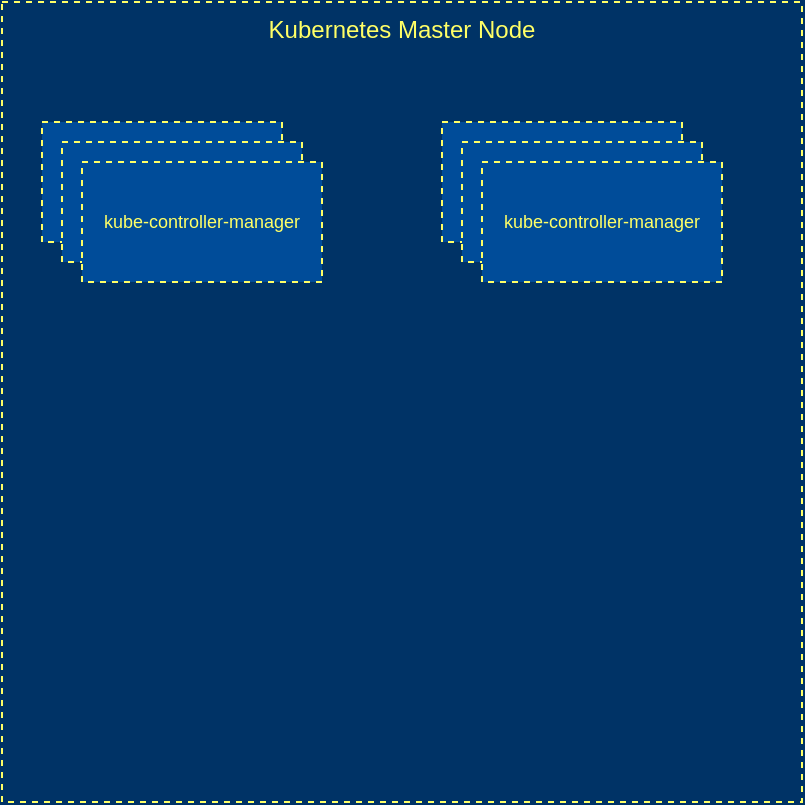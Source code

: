 <mxfile version="20.5.1" type="github">
  <diagram id="xzCoyiNCGajoSQ4GJbQJ" name="Страница 1">
    <mxGraphModel dx="985" dy="637" grid="1" gridSize="10" guides="1" tooltips="1" connect="1" arrows="1" fold="1" page="0" pageScale="1" pageWidth="827" pageHeight="1169" background="#003366" math="0" shadow="0">
      <root>
        <mxCell id="0" />
        <mxCell id="1" parent="0" />
        <mxCell id="N5uYOlMwzdbbFmkBd_oy-1" value="Kubernetes Master Node" style="rounded=0;whiteSpace=wrap;html=1;gradientColor=none;fillColor=none;dashed=1;strokeColor=#FFFF66;fontColor=#FFFF66;verticalAlign=top;" vertex="1" parent="1">
          <mxGeometry x="240" y="280" width="400" height="400" as="geometry" />
        </mxCell>
        <mxCell id="N5uYOlMwzdbbFmkBd_oy-19" value="" style="group" vertex="1" connectable="0" parent="1">
          <mxGeometry x="260" y="340" width="140" height="80" as="geometry" />
        </mxCell>
        <mxCell id="N5uYOlMwzdbbFmkBd_oy-16" value="" style="rounded=0;whiteSpace=wrap;html=1;dashed=1;strokeColor=#FFFF66;fontColor=#FFFF66;fillColor=#004C99;gradientColor=none;" vertex="1" parent="N5uYOlMwzdbbFmkBd_oy-19">
          <mxGeometry width="120" height="60" as="geometry" />
        </mxCell>
        <mxCell id="N5uYOlMwzdbbFmkBd_oy-17" value="" style="rounded=0;whiteSpace=wrap;html=1;dashed=1;strokeColor=#FFFF66;fontColor=#FFFF66;fillColor=#004C99;gradientColor=none;" vertex="1" parent="N5uYOlMwzdbbFmkBd_oy-19">
          <mxGeometry x="10" y="10" width="120" height="60" as="geometry" />
        </mxCell>
        <mxCell id="N5uYOlMwzdbbFmkBd_oy-18" value="kube-controller-manager" style="rounded=0;whiteSpace=wrap;html=1;dashed=1;strokeColor=#FFFF66;fontColor=#FFFF66;fillColor=#004C99;gradientColor=none;fontSize=9;" vertex="1" parent="N5uYOlMwzdbbFmkBd_oy-19">
          <mxGeometry x="20" y="20" width="120" height="60" as="geometry" />
        </mxCell>
        <mxCell id="N5uYOlMwzdbbFmkBd_oy-20" value="" style="group" vertex="1" connectable="0" parent="1">
          <mxGeometry x="460" y="340" width="140" height="80" as="geometry" />
        </mxCell>
        <mxCell id="N5uYOlMwzdbbFmkBd_oy-21" value="" style="rounded=0;whiteSpace=wrap;html=1;dashed=1;strokeColor=#FFFF66;fontColor=#FFFF66;fillColor=#004C99;gradientColor=none;" vertex="1" parent="N5uYOlMwzdbbFmkBd_oy-20">
          <mxGeometry width="120" height="60" as="geometry" />
        </mxCell>
        <mxCell id="N5uYOlMwzdbbFmkBd_oy-22" value="" style="rounded=0;whiteSpace=wrap;html=1;dashed=1;strokeColor=#FFFF66;fontColor=#FFFF66;fillColor=#004C99;gradientColor=none;" vertex="1" parent="N5uYOlMwzdbbFmkBd_oy-20">
          <mxGeometry x="10" y="10" width="120" height="60" as="geometry" />
        </mxCell>
        <mxCell id="N5uYOlMwzdbbFmkBd_oy-23" value="kube-controller-manager" style="rounded=0;whiteSpace=wrap;html=1;dashed=1;strokeColor=#FFFF66;fontColor=#FFFF66;fillColor=#004C99;gradientColor=none;fontSize=9;" vertex="1" parent="N5uYOlMwzdbbFmkBd_oy-20">
          <mxGeometry x="20" y="20" width="120" height="60" as="geometry" />
        </mxCell>
      </root>
    </mxGraphModel>
  </diagram>
</mxfile>

